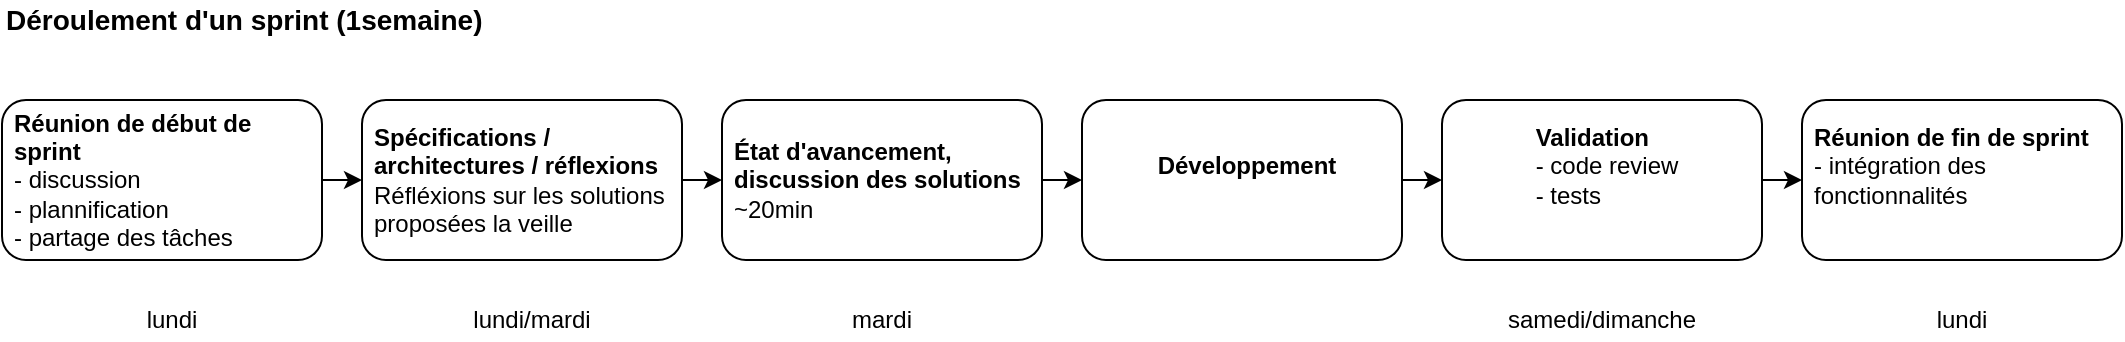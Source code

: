 <mxfile version="12.6.8"><diagram id="hRNRhx_PrVhmLx1PmOtX" name="Page-1"><mxGraphModel dx="1408" dy="750" grid="1" gridSize="10" guides="1" tooltips="1" connect="1" arrows="1" fold="1" page="1" pageScale="1" pageWidth="850" pageHeight="1100" math="0" shadow="0"><root><mxCell id="0"/><mxCell id="1" parent="0"/><mxCell id="4KaGpjVsjDq4Pc6WZwAO-1" value="&lt;div style=&quot;text-align: left&quot;&gt;&lt;b&gt;Réunion de début de sprint&lt;/b&gt;&lt;/div&gt;&lt;div style=&quot;text-align: left&quot;&gt;&lt;span&gt;- discussion&lt;br&gt;- plannification&lt;/span&gt;&lt;/div&gt;&lt;div style=&quot;text-align: left&quot;&gt;&lt;span&gt;- partage des tâches&lt;/span&gt;&lt;/div&gt;" style="rounded=1;whiteSpace=wrap;html=1;spacingLeft=5;" vertex="1" parent="1"><mxGeometry x="30" y="260" width="160" height="80" as="geometry"/></mxCell><mxCell id="4KaGpjVsjDq4Pc6WZwAO-17" style="edgeStyle=orthogonalEdgeStyle;rounded=0;orthogonalLoop=1;jettySize=auto;html=1;exitX=1;exitY=0.5;exitDx=0;exitDy=0;entryX=0;entryY=0.5;entryDx=0;entryDy=0;" edge="1" parent="1" source="4KaGpjVsjDq4Pc6WZwAO-6" target="4KaGpjVsjDq4Pc6WZwAO-10"><mxGeometry relative="1" as="geometry"/></mxCell><mxCell id="4KaGpjVsjDq4Pc6WZwAO-6" value="&lt;div style=&quot;text-align: left&quot;&gt;&lt;b&gt;Spécifications / architectures / réflexions&amp;nbsp;&lt;/b&gt;&lt;/div&gt;&lt;div style=&quot;text-align: left&quot;&gt;Réfléxions sur les solutions proposées la veille&lt;/div&gt;" style="rounded=1;whiteSpace=wrap;html=1;spacingLeft=5;" vertex="1" parent="1"><mxGeometry x="210" y="260" width="160" height="80" as="geometry"/></mxCell><mxCell id="4KaGpjVsjDq4Pc6WZwAO-7" value="lundi" style="text;html=1;strokeColor=none;fillColor=none;align=center;verticalAlign=middle;whiteSpace=wrap;rounded=0;" vertex="1" parent="1"><mxGeometry x="95" y="360" width="40" height="20" as="geometry"/></mxCell><mxCell id="4KaGpjVsjDq4Pc6WZwAO-9" value="lundi/mardi" style="text;html=1;strokeColor=none;fillColor=none;align=center;verticalAlign=middle;whiteSpace=wrap;rounded=0;" vertex="1" parent="1"><mxGeometry x="275" y="360" width="40" height="20" as="geometry"/></mxCell><mxCell id="4KaGpjVsjDq4Pc6WZwAO-18" style="edgeStyle=orthogonalEdgeStyle;rounded=0;orthogonalLoop=1;jettySize=auto;html=1;exitX=1;exitY=0.5;exitDx=0;exitDy=0;entryX=0;entryY=0.5;entryDx=0;entryDy=0;" edge="1" parent="1" source="4KaGpjVsjDq4Pc6WZwAO-10" target="4KaGpjVsjDq4Pc6WZwAO-12"><mxGeometry relative="1" as="geometry"/></mxCell><mxCell id="4KaGpjVsjDq4Pc6WZwAO-10" value="&lt;div style=&quot;text-align: left&quot;&gt;&lt;b&gt;État d'avancement, discussion des solutions&lt;/b&gt;&lt;/div&gt;&lt;div style=&quot;text-align: left&quot;&gt;~20min&lt;/div&gt;" style="rounded=1;whiteSpace=wrap;html=1;spacingLeft=5;" vertex="1" parent="1"><mxGeometry x="390" y="260" width="160" height="80" as="geometry"/></mxCell><mxCell id="4KaGpjVsjDq4Pc6WZwAO-11" value="mardi" style="text;html=1;strokeColor=none;fillColor=none;align=center;verticalAlign=middle;whiteSpace=wrap;rounded=0;" vertex="1" parent="1"><mxGeometry x="450" y="360" width="40" height="20" as="geometry"/></mxCell><mxCell id="4KaGpjVsjDq4Pc6WZwAO-19" style="edgeStyle=orthogonalEdgeStyle;rounded=0;orthogonalLoop=1;jettySize=auto;html=1;exitX=1;exitY=0.5;exitDx=0;exitDy=0;entryX=0;entryY=0.5;entryDx=0;entryDy=0;" edge="1" parent="1" source="4KaGpjVsjDq4Pc6WZwAO-12" target="4KaGpjVsjDq4Pc6WZwAO-13"><mxGeometry relative="1" as="geometry"/></mxCell><mxCell id="4KaGpjVsjDq4Pc6WZwAO-12" value="&lt;div style=&quot;text-align: left&quot;&gt;&lt;b&gt;Développement&lt;/b&gt;&lt;/div&gt;&lt;div style=&quot;text-align: left&quot;&gt;&lt;br&gt;&lt;/div&gt;" style="rounded=1;whiteSpace=wrap;html=1;spacingLeft=5;" vertex="1" parent="1"><mxGeometry x="570" y="260" width="160" height="80" as="geometry"/></mxCell><mxCell id="4KaGpjVsjDq4Pc6WZwAO-20" style="edgeStyle=orthogonalEdgeStyle;rounded=0;orthogonalLoop=1;jettySize=auto;html=1;exitX=1;exitY=0.5;exitDx=0;exitDy=0;entryX=0;entryY=0.5;entryDx=0;entryDy=0;" edge="1" parent="1" source="4KaGpjVsjDq4Pc6WZwAO-13" target="4KaGpjVsjDq4Pc6WZwAO-15"><mxGeometry relative="1" as="geometry"/></mxCell><mxCell id="4KaGpjVsjDq4Pc6WZwAO-13" value="&lt;div&gt;&lt;div style=&quot;text-align: left&quot;&gt;&lt;b&gt;Validation&lt;/b&gt;&lt;/div&gt;&lt;div style=&quot;text-align: left&quot;&gt;&lt;span&gt;- code review&lt;/span&gt;&lt;/div&gt;&lt;div style=&quot;text-align: left&quot;&gt;&lt;span&gt;- tests&lt;/span&gt;&lt;/div&gt;&lt;/div&gt;&lt;div style=&quot;text-align: left&quot;&gt;&lt;br&gt;&lt;/div&gt;" style="rounded=1;whiteSpace=wrap;html=1;spacingLeft=5;" vertex="1" parent="1"><mxGeometry x="750" y="260" width="160" height="80" as="geometry"/></mxCell><mxCell id="4KaGpjVsjDq4Pc6WZwAO-15" value="&lt;div&gt;&lt;div style=&quot;text-align: left&quot;&gt;&lt;b&gt;Réunion de fin de sprint&lt;/b&gt;&lt;/div&gt;&lt;div style=&quot;text-align: left&quot;&gt;&lt;span&gt;- intégration des fonctionnalités&lt;/span&gt;&lt;/div&gt;&lt;/div&gt;&lt;div style=&quot;text-align: left&quot;&gt;&lt;br&gt;&lt;/div&gt;" style="rounded=1;whiteSpace=wrap;html=1;spacingLeft=5;" vertex="1" parent="1"><mxGeometry x="930" y="260" width="160" height="80" as="geometry"/></mxCell><mxCell id="4KaGpjVsjDq4Pc6WZwAO-16" value="" style="endArrow=classic;html=1;entryX=0;entryY=0.5;entryDx=0;entryDy=0;exitX=1;exitY=0.5;exitDx=0;exitDy=0;" edge="1" parent="1" source="4KaGpjVsjDq4Pc6WZwAO-1" target="4KaGpjVsjDq4Pc6WZwAO-6"><mxGeometry width="50" height="50" relative="1" as="geometry"><mxPoint x="30" y="450" as="sourcePoint"/><mxPoint x="80" y="400" as="targetPoint"/></mxGeometry></mxCell><mxCell id="4KaGpjVsjDq4Pc6WZwAO-22" value="lundi" style="text;html=1;strokeColor=none;fillColor=none;align=center;verticalAlign=middle;whiteSpace=wrap;rounded=0;" vertex="1" parent="1"><mxGeometry x="990" y="360" width="40" height="20" as="geometry"/></mxCell><mxCell id="4KaGpjVsjDq4Pc6WZwAO-23" value="samedi/dimanche" style="text;html=1;strokeColor=none;fillColor=none;align=center;verticalAlign=middle;whiteSpace=wrap;rounded=0;" vertex="1" parent="1"><mxGeometry x="810" y="360" width="40" height="20" as="geometry"/></mxCell><mxCell id="4KaGpjVsjDq4Pc6WZwAO-25" value="Déroulement d'un sprint (1semaine)" style="text;html=1;strokeColor=none;fillColor=none;align=left;verticalAlign=middle;whiteSpace=wrap;rounded=0;fontStyle=1;fontSize=14;" vertex="1" parent="1"><mxGeometry x="30" y="210" width="290" height="20" as="geometry"/></mxCell></root></mxGraphModel></diagram></mxfile>